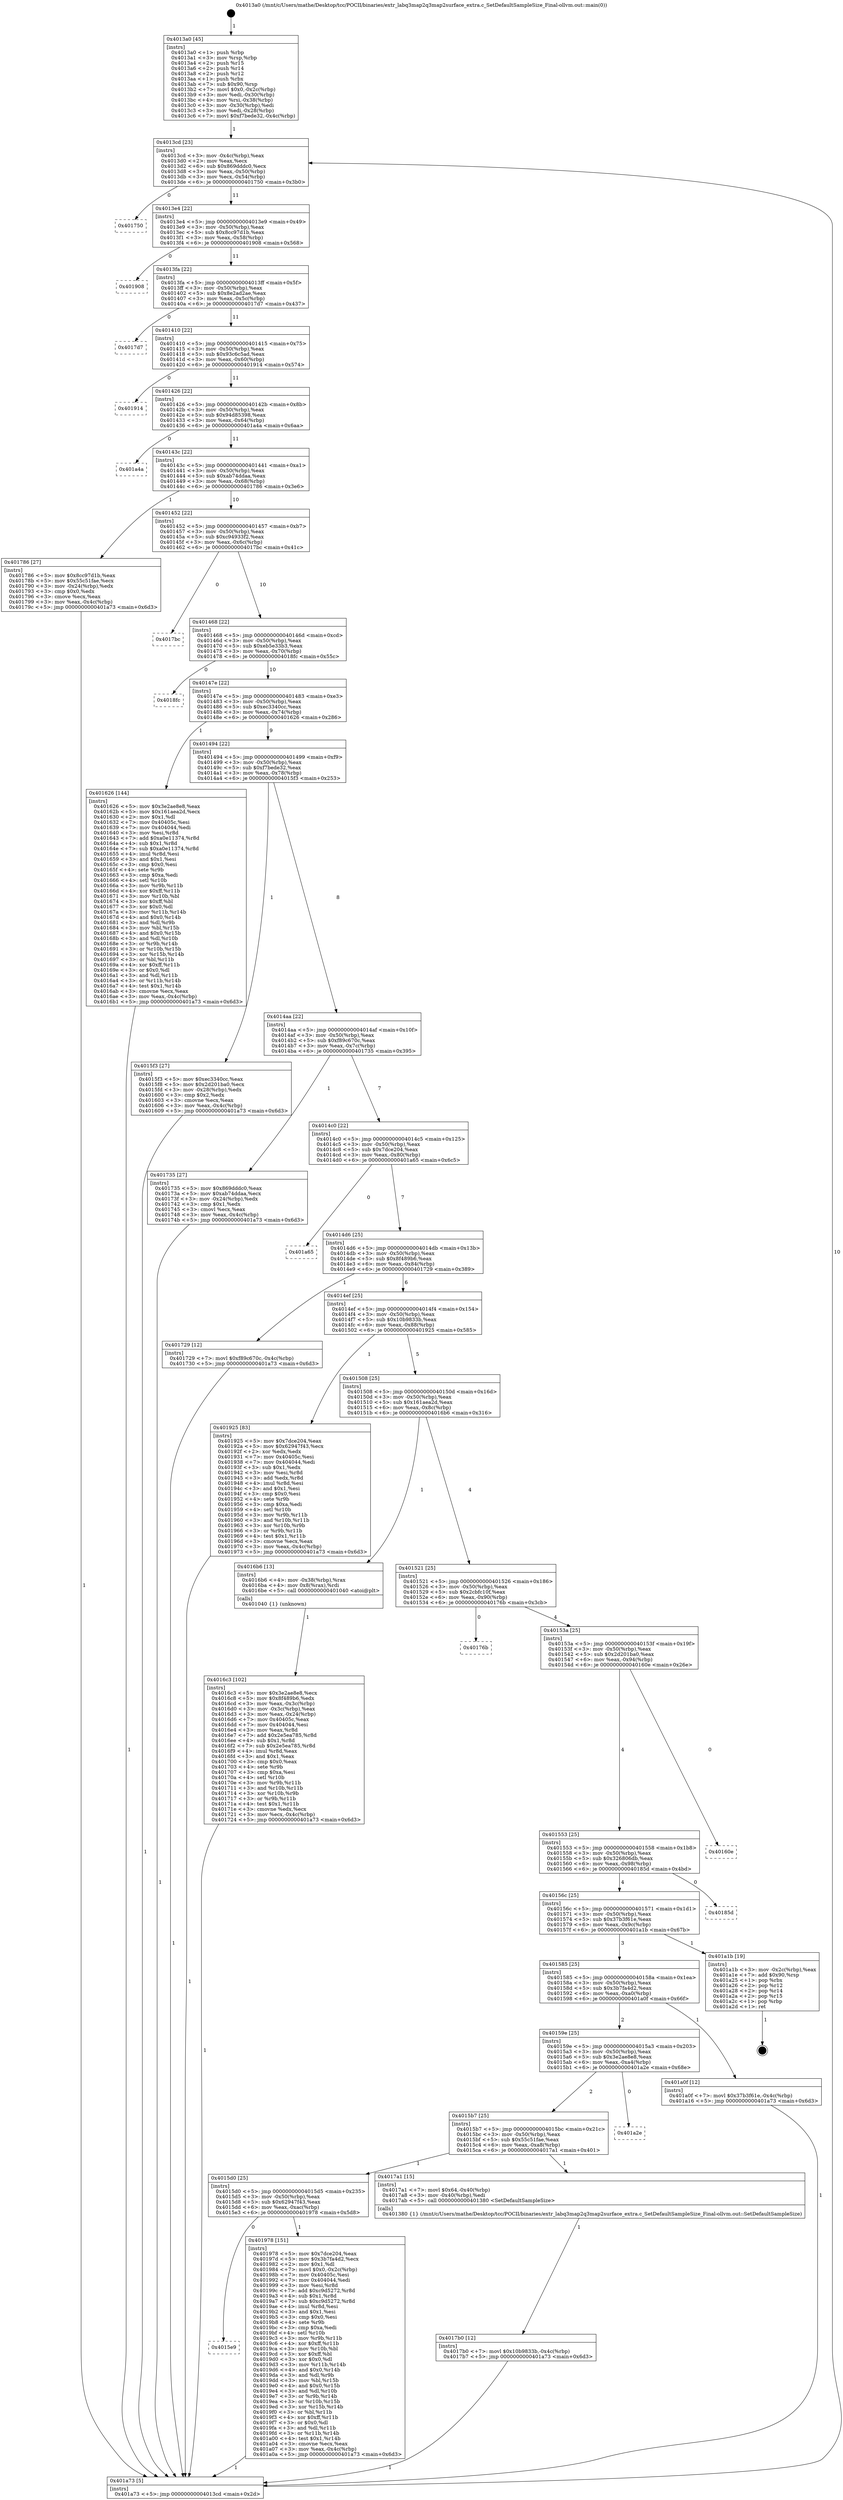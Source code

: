 digraph "0x4013a0" {
  label = "0x4013a0 (/mnt/c/Users/mathe/Desktop/tcc/POCII/binaries/extr_labq3map2q3map2surface_extra.c_SetDefaultSampleSize_Final-ollvm.out::main(0))"
  labelloc = "t"
  node[shape=record]

  Entry [label="",width=0.3,height=0.3,shape=circle,fillcolor=black,style=filled]
  "0x4013cd" [label="{
     0x4013cd [23]\l
     | [instrs]\l
     &nbsp;&nbsp;0x4013cd \<+3\>: mov -0x4c(%rbp),%eax\l
     &nbsp;&nbsp;0x4013d0 \<+2\>: mov %eax,%ecx\l
     &nbsp;&nbsp;0x4013d2 \<+6\>: sub $0x869dddc0,%ecx\l
     &nbsp;&nbsp;0x4013d8 \<+3\>: mov %eax,-0x50(%rbp)\l
     &nbsp;&nbsp;0x4013db \<+3\>: mov %ecx,-0x54(%rbp)\l
     &nbsp;&nbsp;0x4013de \<+6\>: je 0000000000401750 \<main+0x3b0\>\l
  }"]
  "0x401750" [label="{
     0x401750\l
  }", style=dashed]
  "0x4013e4" [label="{
     0x4013e4 [22]\l
     | [instrs]\l
     &nbsp;&nbsp;0x4013e4 \<+5\>: jmp 00000000004013e9 \<main+0x49\>\l
     &nbsp;&nbsp;0x4013e9 \<+3\>: mov -0x50(%rbp),%eax\l
     &nbsp;&nbsp;0x4013ec \<+5\>: sub $0x8cc97d1b,%eax\l
     &nbsp;&nbsp;0x4013f1 \<+3\>: mov %eax,-0x58(%rbp)\l
     &nbsp;&nbsp;0x4013f4 \<+6\>: je 0000000000401908 \<main+0x568\>\l
  }"]
  Exit [label="",width=0.3,height=0.3,shape=circle,fillcolor=black,style=filled,peripheries=2]
  "0x401908" [label="{
     0x401908\l
  }", style=dashed]
  "0x4013fa" [label="{
     0x4013fa [22]\l
     | [instrs]\l
     &nbsp;&nbsp;0x4013fa \<+5\>: jmp 00000000004013ff \<main+0x5f\>\l
     &nbsp;&nbsp;0x4013ff \<+3\>: mov -0x50(%rbp),%eax\l
     &nbsp;&nbsp;0x401402 \<+5\>: sub $0x8e2ad2ae,%eax\l
     &nbsp;&nbsp;0x401407 \<+3\>: mov %eax,-0x5c(%rbp)\l
     &nbsp;&nbsp;0x40140a \<+6\>: je 00000000004017d7 \<main+0x437\>\l
  }"]
  "0x4015e9" [label="{
     0x4015e9\l
  }", style=dashed]
  "0x4017d7" [label="{
     0x4017d7\l
  }", style=dashed]
  "0x401410" [label="{
     0x401410 [22]\l
     | [instrs]\l
     &nbsp;&nbsp;0x401410 \<+5\>: jmp 0000000000401415 \<main+0x75\>\l
     &nbsp;&nbsp;0x401415 \<+3\>: mov -0x50(%rbp),%eax\l
     &nbsp;&nbsp;0x401418 \<+5\>: sub $0x93c6c5ad,%eax\l
     &nbsp;&nbsp;0x40141d \<+3\>: mov %eax,-0x60(%rbp)\l
     &nbsp;&nbsp;0x401420 \<+6\>: je 0000000000401914 \<main+0x574\>\l
  }"]
  "0x401978" [label="{
     0x401978 [151]\l
     | [instrs]\l
     &nbsp;&nbsp;0x401978 \<+5\>: mov $0x7dce204,%eax\l
     &nbsp;&nbsp;0x40197d \<+5\>: mov $0x3b7fa4d2,%ecx\l
     &nbsp;&nbsp;0x401982 \<+2\>: mov $0x1,%dl\l
     &nbsp;&nbsp;0x401984 \<+7\>: movl $0x0,-0x2c(%rbp)\l
     &nbsp;&nbsp;0x40198b \<+7\>: mov 0x40405c,%esi\l
     &nbsp;&nbsp;0x401992 \<+7\>: mov 0x404044,%edi\l
     &nbsp;&nbsp;0x401999 \<+3\>: mov %esi,%r8d\l
     &nbsp;&nbsp;0x40199c \<+7\>: add $0xc9d5272,%r8d\l
     &nbsp;&nbsp;0x4019a3 \<+4\>: sub $0x1,%r8d\l
     &nbsp;&nbsp;0x4019a7 \<+7\>: sub $0xc9d5272,%r8d\l
     &nbsp;&nbsp;0x4019ae \<+4\>: imul %r8d,%esi\l
     &nbsp;&nbsp;0x4019b2 \<+3\>: and $0x1,%esi\l
     &nbsp;&nbsp;0x4019b5 \<+3\>: cmp $0x0,%esi\l
     &nbsp;&nbsp;0x4019b8 \<+4\>: sete %r9b\l
     &nbsp;&nbsp;0x4019bc \<+3\>: cmp $0xa,%edi\l
     &nbsp;&nbsp;0x4019bf \<+4\>: setl %r10b\l
     &nbsp;&nbsp;0x4019c3 \<+3\>: mov %r9b,%r11b\l
     &nbsp;&nbsp;0x4019c6 \<+4\>: xor $0xff,%r11b\l
     &nbsp;&nbsp;0x4019ca \<+3\>: mov %r10b,%bl\l
     &nbsp;&nbsp;0x4019cd \<+3\>: xor $0xff,%bl\l
     &nbsp;&nbsp;0x4019d0 \<+3\>: xor $0x0,%dl\l
     &nbsp;&nbsp;0x4019d3 \<+3\>: mov %r11b,%r14b\l
     &nbsp;&nbsp;0x4019d6 \<+4\>: and $0x0,%r14b\l
     &nbsp;&nbsp;0x4019da \<+3\>: and %dl,%r9b\l
     &nbsp;&nbsp;0x4019dd \<+3\>: mov %bl,%r15b\l
     &nbsp;&nbsp;0x4019e0 \<+4\>: and $0x0,%r15b\l
     &nbsp;&nbsp;0x4019e4 \<+3\>: and %dl,%r10b\l
     &nbsp;&nbsp;0x4019e7 \<+3\>: or %r9b,%r14b\l
     &nbsp;&nbsp;0x4019ea \<+3\>: or %r10b,%r15b\l
     &nbsp;&nbsp;0x4019ed \<+3\>: xor %r15b,%r14b\l
     &nbsp;&nbsp;0x4019f0 \<+3\>: or %bl,%r11b\l
     &nbsp;&nbsp;0x4019f3 \<+4\>: xor $0xff,%r11b\l
     &nbsp;&nbsp;0x4019f7 \<+3\>: or $0x0,%dl\l
     &nbsp;&nbsp;0x4019fa \<+3\>: and %dl,%r11b\l
     &nbsp;&nbsp;0x4019fd \<+3\>: or %r11b,%r14b\l
     &nbsp;&nbsp;0x401a00 \<+4\>: test $0x1,%r14b\l
     &nbsp;&nbsp;0x401a04 \<+3\>: cmovne %ecx,%eax\l
     &nbsp;&nbsp;0x401a07 \<+3\>: mov %eax,-0x4c(%rbp)\l
     &nbsp;&nbsp;0x401a0a \<+5\>: jmp 0000000000401a73 \<main+0x6d3\>\l
  }"]
  "0x401914" [label="{
     0x401914\l
  }", style=dashed]
  "0x401426" [label="{
     0x401426 [22]\l
     | [instrs]\l
     &nbsp;&nbsp;0x401426 \<+5\>: jmp 000000000040142b \<main+0x8b\>\l
     &nbsp;&nbsp;0x40142b \<+3\>: mov -0x50(%rbp),%eax\l
     &nbsp;&nbsp;0x40142e \<+5\>: sub $0x94d85398,%eax\l
     &nbsp;&nbsp;0x401433 \<+3\>: mov %eax,-0x64(%rbp)\l
     &nbsp;&nbsp;0x401436 \<+6\>: je 0000000000401a4a \<main+0x6aa\>\l
  }"]
  "0x4017b0" [label="{
     0x4017b0 [12]\l
     | [instrs]\l
     &nbsp;&nbsp;0x4017b0 \<+7\>: movl $0x10b9833b,-0x4c(%rbp)\l
     &nbsp;&nbsp;0x4017b7 \<+5\>: jmp 0000000000401a73 \<main+0x6d3\>\l
  }"]
  "0x401a4a" [label="{
     0x401a4a\l
  }", style=dashed]
  "0x40143c" [label="{
     0x40143c [22]\l
     | [instrs]\l
     &nbsp;&nbsp;0x40143c \<+5\>: jmp 0000000000401441 \<main+0xa1\>\l
     &nbsp;&nbsp;0x401441 \<+3\>: mov -0x50(%rbp),%eax\l
     &nbsp;&nbsp;0x401444 \<+5\>: sub $0xab74ddaa,%eax\l
     &nbsp;&nbsp;0x401449 \<+3\>: mov %eax,-0x68(%rbp)\l
     &nbsp;&nbsp;0x40144c \<+6\>: je 0000000000401786 \<main+0x3e6\>\l
  }"]
  "0x4015d0" [label="{
     0x4015d0 [25]\l
     | [instrs]\l
     &nbsp;&nbsp;0x4015d0 \<+5\>: jmp 00000000004015d5 \<main+0x235\>\l
     &nbsp;&nbsp;0x4015d5 \<+3\>: mov -0x50(%rbp),%eax\l
     &nbsp;&nbsp;0x4015d8 \<+5\>: sub $0x62947f43,%eax\l
     &nbsp;&nbsp;0x4015dd \<+6\>: mov %eax,-0xac(%rbp)\l
     &nbsp;&nbsp;0x4015e3 \<+6\>: je 0000000000401978 \<main+0x5d8\>\l
  }"]
  "0x401786" [label="{
     0x401786 [27]\l
     | [instrs]\l
     &nbsp;&nbsp;0x401786 \<+5\>: mov $0x8cc97d1b,%eax\l
     &nbsp;&nbsp;0x40178b \<+5\>: mov $0x55c51fae,%ecx\l
     &nbsp;&nbsp;0x401790 \<+3\>: mov -0x24(%rbp),%edx\l
     &nbsp;&nbsp;0x401793 \<+3\>: cmp $0x0,%edx\l
     &nbsp;&nbsp;0x401796 \<+3\>: cmove %ecx,%eax\l
     &nbsp;&nbsp;0x401799 \<+3\>: mov %eax,-0x4c(%rbp)\l
     &nbsp;&nbsp;0x40179c \<+5\>: jmp 0000000000401a73 \<main+0x6d3\>\l
  }"]
  "0x401452" [label="{
     0x401452 [22]\l
     | [instrs]\l
     &nbsp;&nbsp;0x401452 \<+5\>: jmp 0000000000401457 \<main+0xb7\>\l
     &nbsp;&nbsp;0x401457 \<+3\>: mov -0x50(%rbp),%eax\l
     &nbsp;&nbsp;0x40145a \<+5\>: sub $0xc94933f2,%eax\l
     &nbsp;&nbsp;0x40145f \<+3\>: mov %eax,-0x6c(%rbp)\l
     &nbsp;&nbsp;0x401462 \<+6\>: je 00000000004017bc \<main+0x41c\>\l
  }"]
  "0x4017a1" [label="{
     0x4017a1 [15]\l
     | [instrs]\l
     &nbsp;&nbsp;0x4017a1 \<+7\>: movl $0x64,-0x40(%rbp)\l
     &nbsp;&nbsp;0x4017a8 \<+3\>: mov -0x40(%rbp),%edi\l
     &nbsp;&nbsp;0x4017ab \<+5\>: call 0000000000401380 \<SetDefaultSampleSize\>\l
     | [calls]\l
     &nbsp;&nbsp;0x401380 \{1\} (/mnt/c/Users/mathe/Desktop/tcc/POCII/binaries/extr_labq3map2q3map2surface_extra.c_SetDefaultSampleSize_Final-ollvm.out::SetDefaultSampleSize)\l
  }"]
  "0x4017bc" [label="{
     0x4017bc\l
  }", style=dashed]
  "0x401468" [label="{
     0x401468 [22]\l
     | [instrs]\l
     &nbsp;&nbsp;0x401468 \<+5\>: jmp 000000000040146d \<main+0xcd\>\l
     &nbsp;&nbsp;0x40146d \<+3\>: mov -0x50(%rbp),%eax\l
     &nbsp;&nbsp;0x401470 \<+5\>: sub $0xeb5e33b3,%eax\l
     &nbsp;&nbsp;0x401475 \<+3\>: mov %eax,-0x70(%rbp)\l
     &nbsp;&nbsp;0x401478 \<+6\>: je 00000000004018fc \<main+0x55c\>\l
  }"]
  "0x4015b7" [label="{
     0x4015b7 [25]\l
     | [instrs]\l
     &nbsp;&nbsp;0x4015b7 \<+5\>: jmp 00000000004015bc \<main+0x21c\>\l
     &nbsp;&nbsp;0x4015bc \<+3\>: mov -0x50(%rbp),%eax\l
     &nbsp;&nbsp;0x4015bf \<+5\>: sub $0x55c51fae,%eax\l
     &nbsp;&nbsp;0x4015c4 \<+6\>: mov %eax,-0xa8(%rbp)\l
     &nbsp;&nbsp;0x4015ca \<+6\>: je 00000000004017a1 \<main+0x401\>\l
  }"]
  "0x4018fc" [label="{
     0x4018fc\l
  }", style=dashed]
  "0x40147e" [label="{
     0x40147e [22]\l
     | [instrs]\l
     &nbsp;&nbsp;0x40147e \<+5\>: jmp 0000000000401483 \<main+0xe3\>\l
     &nbsp;&nbsp;0x401483 \<+3\>: mov -0x50(%rbp),%eax\l
     &nbsp;&nbsp;0x401486 \<+5\>: sub $0xec3340cc,%eax\l
     &nbsp;&nbsp;0x40148b \<+3\>: mov %eax,-0x74(%rbp)\l
     &nbsp;&nbsp;0x40148e \<+6\>: je 0000000000401626 \<main+0x286\>\l
  }"]
  "0x401a2e" [label="{
     0x401a2e\l
  }", style=dashed]
  "0x401626" [label="{
     0x401626 [144]\l
     | [instrs]\l
     &nbsp;&nbsp;0x401626 \<+5\>: mov $0x3e2ae8e8,%eax\l
     &nbsp;&nbsp;0x40162b \<+5\>: mov $0x161aea2d,%ecx\l
     &nbsp;&nbsp;0x401630 \<+2\>: mov $0x1,%dl\l
     &nbsp;&nbsp;0x401632 \<+7\>: mov 0x40405c,%esi\l
     &nbsp;&nbsp;0x401639 \<+7\>: mov 0x404044,%edi\l
     &nbsp;&nbsp;0x401640 \<+3\>: mov %esi,%r8d\l
     &nbsp;&nbsp;0x401643 \<+7\>: add $0xa0e11374,%r8d\l
     &nbsp;&nbsp;0x40164a \<+4\>: sub $0x1,%r8d\l
     &nbsp;&nbsp;0x40164e \<+7\>: sub $0xa0e11374,%r8d\l
     &nbsp;&nbsp;0x401655 \<+4\>: imul %r8d,%esi\l
     &nbsp;&nbsp;0x401659 \<+3\>: and $0x1,%esi\l
     &nbsp;&nbsp;0x40165c \<+3\>: cmp $0x0,%esi\l
     &nbsp;&nbsp;0x40165f \<+4\>: sete %r9b\l
     &nbsp;&nbsp;0x401663 \<+3\>: cmp $0xa,%edi\l
     &nbsp;&nbsp;0x401666 \<+4\>: setl %r10b\l
     &nbsp;&nbsp;0x40166a \<+3\>: mov %r9b,%r11b\l
     &nbsp;&nbsp;0x40166d \<+4\>: xor $0xff,%r11b\l
     &nbsp;&nbsp;0x401671 \<+3\>: mov %r10b,%bl\l
     &nbsp;&nbsp;0x401674 \<+3\>: xor $0xff,%bl\l
     &nbsp;&nbsp;0x401677 \<+3\>: xor $0x0,%dl\l
     &nbsp;&nbsp;0x40167a \<+3\>: mov %r11b,%r14b\l
     &nbsp;&nbsp;0x40167d \<+4\>: and $0x0,%r14b\l
     &nbsp;&nbsp;0x401681 \<+3\>: and %dl,%r9b\l
     &nbsp;&nbsp;0x401684 \<+3\>: mov %bl,%r15b\l
     &nbsp;&nbsp;0x401687 \<+4\>: and $0x0,%r15b\l
     &nbsp;&nbsp;0x40168b \<+3\>: and %dl,%r10b\l
     &nbsp;&nbsp;0x40168e \<+3\>: or %r9b,%r14b\l
     &nbsp;&nbsp;0x401691 \<+3\>: or %r10b,%r15b\l
     &nbsp;&nbsp;0x401694 \<+3\>: xor %r15b,%r14b\l
     &nbsp;&nbsp;0x401697 \<+3\>: or %bl,%r11b\l
     &nbsp;&nbsp;0x40169a \<+4\>: xor $0xff,%r11b\l
     &nbsp;&nbsp;0x40169e \<+3\>: or $0x0,%dl\l
     &nbsp;&nbsp;0x4016a1 \<+3\>: and %dl,%r11b\l
     &nbsp;&nbsp;0x4016a4 \<+3\>: or %r11b,%r14b\l
     &nbsp;&nbsp;0x4016a7 \<+4\>: test $0x1,%r14b\l
     &nbsp;&nbsp;0x4016ab \<+3\>: cmovne %ecx,%eax\l
     &nbsp;&nbsp;0x4016ae \<+3\>: mov %eax,-0x4c(%rbp)\l
     &nbsp;&nbsp;0x4016b1 \<+5\>: jmp 0000000000401a73 \<main+0x6d3\>\l
  }"]
  "0x401494" [label="{
     0x401494 [22]\l
     | [instrs]\l
     &nbsp;&nbsp;0x401494 \<+5\>: jmp 0000000000401499 \<main+0xf9\>\l
     &nbsp;&nbsp;0x401499 \<+3\>: mov -0x50(%rbp),%eax\l
     &nbsp;&nbsp;0x40149c \<+5\>: sub $0xf7bede32,%eax\l
     &nbsp;&nbsp;0x4014a1 \<+3\>: mov %eax,-0x78(%rbp)\l
     &nbsp;&nbsp;0x4014a4 \<+6\>: je 00000000004015f3 \<main+0x253\>\l
  }"]
  "0x40159e" [label="{
     0x40159e [25]\l
     | [instrs]\l
     &nbsp;&nbsp;0x40159e \<+5\>: jmp 00000000004015a3 \<main+0x203\>\l
     &nbsp;&nbsp;0x4015a3 \<+3\>: mov -0x50(%rbp),%eax\l
     &nbsp;&nbsp;0x4015a6 \<+5\>: sub $0x3e2ae8e8,%eax\l
     &nbsp;&nbsp;0x4015ab \<+6\>: mov %eax,-0xa4(%rbp)\l
     &nbsp;&nbsp;0x4015b1 \<+6\>: je 0000000000401a2e \<main+0x68e\>\l
  }"]
  "0x4015f3" [label="{
     0x4015f3 [27]\l
     | [instrs]\l
     &nbsp;&nbsp;0x4015f3 \<+5\>: mov $0xec3340cc,%eax\l
     &nbsp;&nbsp;0x4015f8 \<+5\>: mov $0x2d201ba0,%ecx\l
     &nbsp;&nbsp;0x4015fd \<+3\>: mov -0x28(%rbp),%edx\l
     &nbsp;&nbsp;0x401600 \<+3\>: cmp $0x2,%edx\l
     &nbsp;&nbsp;0x401603 \<+3\>: cmovne %ecx,%eax\l
     &nbsp;&nbsp;0x401606 \<+3\>: mov %eax,-0x4c(%rbp)\l
     &nbsp;&nbsp;0x401609 \<+5\>: jmp 0000000000401a73 \<main+0x6d3\>\l
  }"]
  "0x4014aa" [label="{
     0x4014aa [22]\l
     | [instrs]\l
     &nbsp;&nbsp;0x4014aa \<+5\>: jmp 00000000004014af \<main+0x10f\>\l
     &nbsp;&nbsp;0x4014af \<+3\>: mov -0x50(%rbp),%eax\l
     &nbsp;&nbsp;0x4014b2 \<+5\>: sub $0xf89c670c,%eax\l
     &nbsp;&nbsp;0x4014b7 \<+3\>: mov %eax,-0x7c(%rbp)\l
     &nbsp;&nbsp;0x4014ba \<+6\>: je 0000000000401735 \<main+0x395\>\l
  }"]
  "0x401a73" [label="{
     0x401a73 [5]\l
     | [instrs]\l
     &nbsp;&nbsp;0x401a73 \<+5\>: jmp 00000000004013cd \<main+0x2d\>\l
  }"]
  "0x4013a0" [label="{
     0x4013a0 [45]\l
     | [instrs]\l
     &nbsp;&nbsp;0x4013a0 \<+1\>: push %rbp\l
     &nbsp;&nbsp;0x4013a1 \<+3\>: mov %rsp,%rbp\l
     &nbsp;&nbsp;0x4013a4 \<+2\>: push %r15\l
     &nbsp;&nbsp;0x4013a6 \<+2\>: push %r14\l
     &nbsp;&nbsp;0x4013a8 \<+2\>: push %r12\l
     &nbsp;&nbsp;0x4013aa \<+1\>: push %rbx\l
     &nbsp;&nbsp;0x4013ab \<+7\>: sub $0x90,%rsp\l
     &nbsp;&nbsp;0x4013b2 \<+7\>: movl $0x0,-0x2c(%rbp)\l
     &nbsp;&nbsp;0x4013b9 \<+3\>: mov %edi,-0x30(%rbp)\l
     &nbsp;&nbsp;0x4013bc \<+4\>: mov %rsi,-0x38(%rbp)\l
     &nbsp;&nbsp;0x4013c0 \<+3\>: mov -0x30(%rbp),%edi\l
     &nbsp;&nbsp;0x4013c3 \<+3\>: mov %edi,-0x28(%rbp)\l
     &nbsp;&nbsp;0x4013c6 \<+7\>: movl $0xf7bede32,-0x4c(%rbp)\l
  }"]
  "0x401a0f" [label="{
     0x401a0f [12]\l
     | [instrs]\l
     &nbsp;&nbsp;0x401a0f \<+7\>: movl $0x37b3f61e,-0x4c(%rbp)\l
     &nbsp;&nbsp;0x401a16 \<+5\>: jmp 0000000000401a73 \<main+0x6d3\>\l
  }"]
  "0x401735" [label="{
     0x401735 [27]\l
     | [instrs]\l
     &nbsp;&nbsp;0x401735 \<+5\>: mov $0x869dddc0,%eax\l
     &nbsp;&nbsp;0x40173a \<+5\>: mov $0xab74ddaa,%ecx\l
     &nbsp;&nbsp;0x40173f \<+3\>: mov -0x24(%rbp),%edx\l
     &nbsp;&nbsp;0x401742 \<+3\>: cmp $0x1,%edx\l
     &nbsp;&nbsp;0x401745 \<+3\>: cmovl %ecx,%eax\l
     &nbsp;&nbsp;0x401748 \<+3\>: mov %eax,-0x4c(%rbp)\l
     &nbsp;&nbsp;0x40174b \<+5\>: jmp 0000000000401a73 \<main+0x6d3\>\l
  }"]
  "0x4014c0" [label="{
     0x4014c0 [22]\l
     | [instrs]\l
     &nbsp;&nbsp;0x4014c0 \<+5\>: jmp 00000000004014c5 \<main+0x125\>\l
     &nbsp;&nbsp;0x4014c5 \<+3\>: mov -0x50(%rbp),%eax\l
     &nbsp;&nbsp;0x4014c8 \<+5\>: sub $0x7dce204,%eax\l
     &nbsp;&nbsp;0x4014cd \<+3\>: mov %eax,-0x80(%rbp)\l
     &nbsp;&nbsp;0x4014d0 \<+6\>: je 0000000000401a65 \<main+0x6c5\>\l
  }"]
  "0x401585" [label="{
     0x401585 [25]\l
     | [instrs]\l
     &nbsp;&nbsp;0x401585 \<+5\>: jmp 000000000040158a \<main+0x1ea\>\l
     &nbsp;&nbsp;0x40158a \<+3\>: mov -0x50(%rbp),%eax\l
     &nbsp;&nbsp;0x40158d \<+5\>: sub $0x3b7fa4d2,%eax\l
     &nbsp;&nbsp;0x401592 \<+6\>: mov %eax,-0xa0(%rbp)\l
     &nbsp;&nbsp;0x401598 \<+6\>: je 0000000000401a0f \<main+0x66f\>\l
  }"]
  "0x401a65" [label="{
     0x401a65\l
  }", style=dashed]
  "0x4014d6" [label="{
     0x4014d6 [25]\l
     | [instrs]\l
     &nbsp;&nbsp;0x4014d6 \<+5\>: jmp 00000000004014db \<main+0x13b\>\l
     &nbsp;&nbsp;0x4014db \<+3\>: mov -0x50(%rbp),%eax\l
     &nbsp;&nbsp;0x4014de \<+5\>: sub $0x8f489b6,%eax\l
     &nbsp;&nbsp;0x4014e3 \<+6\>: mov %eax,-0x84(%rbp)\l
     &nbsp;&nbsp;0x4014e9 \<+6\>: je 0000000000401729 \<main+0x389\>\l
  }"]
  "0x401a1b" [label="{
     0x401a1b [19]\l
     | [instrs]\l
     &nbsp;&nbsp;0x401a1b \<+3\>: mov -0x2c(%rbp),%eax\l
     &nbsp;&nbsp;0x401a1e \<+7\>: add $0x90,%rsp\l
     &nbsp;&nbsp;0x401a25 \<+1\>: pop %rbx\l
     &nbsp;&nbsp;0x401a26 \<+2\>: pop %r12\l
     &nbsp;&nbsp;0x401a28 \<+2\>: pop %r14\l
     &nbsp;&nbsp;0x401a2a \<+2\>: pop %r15\l
     &nbsp;&nbsp;0x401a2c \<+1\>: pop %rbp\l
     &nbsp;&nbsp;0x401a2d \<+1\>: ret\l
  }"]
  "0x401729" [label="{
     0x401729 [12]\l
     | [instrs]\l
     &nbsp;&nbsp;0x401729 \<+7\>: movl $0xf89c670c,-0x4c(%rbp)\l
     &nbsp;&nbsp;0x401730 \<+5\>: jmp 0000000000401a73 \<main+0x6d3\>\l
  }"]
  "0x4014ef" [label="{
     0x4014ef [25]\l
     | [instrs]\l
     &nbsp;&nbsp;0x4014ef \<+5\>: jmp 00000000004014f4 \<main+0x154\>\l
     &nbsp;&nbsp;0x4014f4 \<+3\>: mov -0x50(%rbp),%eax\l
     &nbsp;&nbsp;0x4014f7 \<+5\>: sub $0x10b9833b,%eax\l
     &nbsp;&nbsp;0x4014fc \<+6\>: mov %eax,-0x88(%rbp)\l
     &nbsp;&nbsp;0x401502 \<+6\>: je 0000000000401925 \<main+0x585\>\l
  }"]
  "0x40156c" [label="{
     0x40156c [25]\l
     | [instrs]\l
     &nbsp;&nbsp;0x40156c \<+5\>: jmp 0000000000401571 \<main+0x1d1\>\l
     &nbsp;&nbsp;0x401571 \<+3\>: mov -0x50(%rbp),%eax\l
     &nbsp;&nbsp;0x401574 \<+5\>: sub $0x37b3f61e,%eax\l
     &nbsp;&nbsp;0x401579 \<+6\>: mov %eax,-0x9c(%rbp)\l
     &nbsp;&nbsp;0x40157f \<+6\>: je 0000000000401a1b \<main+0x67b\>\l
  }"]
  "0x401925" [label="{
     0x401925 [83]\l
     | [instrs]\l
     &nbsp;&nbsp;0x401925 \<+5\>: mov $0x7dce204,%eax\l
     &nbsp;&nbsp;0x40192a \<+5\>: mov $0x62947f43,%ecx\l
     &nbsp;&nbsp;0x40192f \<+2\>: xor %edx,%edx\l
     &nbsp;&nbsp;0x401931 \<+7\>: mov 0x40405c,%esi\l
     &nbsp;&nbsp;0x401938 \<+7\>: mov 0x404044,%edi\l
     &nbsp;&nbsp;0x40193f \<+3\>: sub $0x1,%edx\l
     &nbsp;&nbsp;0x401942 \<+3\>: mov %esi,%r8d\l
     &nbsp;&nbsp;0x401945 \<+3\>: add %edx,%r8d\l
     &nbsp;&nbsp;0x401948 \<+4\>: imul %r8d,%esi\l
     &nbsp;&nbsp;0x40194c \<+3\>: and $0x1,%esi\l
     &nbsp;&nbsp;0x40194f \<+3\>: cmp $0x0,%esi\l
     &nbsp;&nbsp;0x401952 \<+4\>: sete %r9b\l
     &nbsp;&nbsp;0x401956 \<+3\>: cmp $0xa,%edi\l
     &nbsp;&nbsp;0x401959 \<+4\>: setl %r10b\l
     &nbsp;&nbsp;0x40195d \<+3\>: mov %r9b,%r11b\l
     &nbsp;&nbsp;0x401960 \<+3\>: and %r10b,%r11b\l
     &nbsp;&nbsp;0x401963 \<+3\>: xor %r10b,%r9b\l
     &nbsp;&nbsp;0x401966 \<+3\>: or %r9b,%r11b\l
     &nbsp;&nbsp;0x401969 \<+4\>: test $0x1,%r11b\l
     &nbsp;&nbsp;0x40196d \<+3\>: cmovne %ecx,%eax\l
     &nbsp;&nbsp;0x401970 \<+3\>: mov %eax,-0x4c(%rbp)\l
     &nbsp;&nbsp;0x401973 \<+5\>: jmp 0000000000401a73 \<main+0x6d3\>\l
  }"]
  "0x401508" [label="{
     0x401508 [25]\l
     | [instrs]\l
     &nbsp;&nbsp;0x401508 \<+5\>: jmp 000000000040150d \<main+0x16d\>\l
     &nbsp;&nbsp;0x40150d \<+3\>: mov -0x50(%rbp),%eax\l
     &nbsp;&nbsp;0x401510 \<+5\>: sub $0x161aea2d,%eax\l
     &nbsp;&nbsp;0x401515 \<+6\>: mov %eax,-0x8c(%rbp)\l
     &nbsp;&nbsp;0x40151b \<+6\>: je 00000000004016b6 \<main+0x316\>\l
  }"]
  "0x40185d" [label="{
     0x40185d\l
  }", style=dashed]
  "0x4016b6" [label="{
     0x4016b6 [13]\l
     | [instrs]\l
     &nbsp;&nbsp;0x4016b6 \<+4\>: mov -0x38(%rbp),%rax\l
     &nbsp;&nbsp;0x4016ba \<+4\>: mov 0x8(%rax),%rdi\l
     &nbsp;&nbsp;0x4016be \<+5\>: call 0000000000401040 \<atoi@plt\>\l
     | [calls]\l
     &nbsp;&nbsp;0x401040 \{1\} (unknown)\l
  }"]
  "0x401521" [label="{
     0x401521 [25]\l
     | [instrs]\l
     &nbsp;&nbsp;0x401521 \<+5\>: jmp 0000000000401526 \<main+0x186\>\l
     &nbsp;&nbsp;0x401526 \<+3\>: mov -0x50(%rbp),%eax\l
     &nbsp;&nbsp;0x401529 \<+5\>: sub $0x2cbfc10f,%eax\l
     &nbsp;&nbsp;0x40152e \<+6\>: mov %eax,-0x90(%rbp)\l
     &nbsp;&nbsp;0x401534 \<+6\>: je 000000000040176b \<main+0x3cb\>\l
  }"]
  "0x4016c3" [label="{
     0x4016c3 [102]\l
     | [instrs]\l
     &nbsp;&nbsp;0x4016c3 \<+5\>: mov $0x3e2ae8e8,%ecx\l
     &nbsp;&nbsp;0x4016c8 \<+5\>: mov $0x8f489b6,%edx\l
     &nbsp;&nbsp;0x4016cd \<+3\>: mov %eax,-0x3c(%rbp)\l
     &nbsp;&nbsp;0x4016d0 \<+3\>: mov -0x3c(%rbp),%eax\l
     &nbsp;&nbsp;0x4016d3 \<+3\>: mov %eax,-0x24(%rbp)\l
     &nbsp;&nbsp;0x4016d6 \<+7\>: mov 0x40405c,%eax\l
     &nbsp;&nbsp;0x4016dd \<+7\>: mov 0x404044,%esi\l
     &nbsp;&nbsp;0x4016e4 \<+3\>: mov %eax,%r8d\l
     &nbsp;&nbsp;0x4016e7 \<+7\>: add $0x2e5ea785,%r8d\l
     &nbsp;&nbsp;0x4016ee \<+4\>: sub $0x1,%r8d\l
     &nbsp;&nbsp;0x4016f2 \<+7\>: sub $0x2e5ea785,%r8d\l
     &nbsp;&nbsp;0x4016f9 \<+4\>: imul %r8d,%eax\l
     &nbsp;&nbsp;0x4016fd \<+3\>: and $0x1,%eax\l
     &nbsp;&nbsp;0x401700 \<+3\>: cmp $0x0,%eax\l
     &nbsp;&nbsp;0x401703 \<+4\>: sete %r9b\l
     &nbsp;&nbsp;0x401707 \<+3\>: cmp $0xa,%esi\l
     &nbsp;&nbsp;0x40170a \<+4\>: setl %r10b\l
     &nbsp;&nbsp;0x40170e \<+3\>: mov %r9b,%r11b\l
     &nbsp;&nbsp;0x401711 \<+3\>: and %r10b,%r11b\l
     &nbsp;&nbsp;0x401714 \<+3\>: xor %r10b,%r9b\l
     &nbsp;&nbsp;0x401717 \<+3\>: or %r9b,%r11b\l
     &nbsp;&nbsp;0x40171a \<+4\>: test $0x1,%r11b\l
     &nbsp;&nbsp;0x40171e \<+3\>: cmovne %edx,%ecx\l
     &nbsp;&nbsp;0x401721 \<+3\>: mov %ecx,-0x4c(%rbp)\l
     &nbsp;&nbsp;0x401724 \<+5\>: jmp 0000000000401a73 \<main+0x6d3\>\l
  }"]
  "0x401553" [label="{
     0x401553 [25]\l
     | [instrs]\l
     &nbsp;&nbsp;0x401553 \<+5\>: jmp 0000000000401558 \<main+0x1b8\>\l
     &nbsp;&nbsp;0x401558 \<+3\>: mov -0x50(%rbp),%eax\l
     &nbsp;&nbsp;0x40155b \<+5\>: sub $0x326806db,%eax\l
     &nbsp;&nbsp;0x401560 \<+6\>: mov %eax,-0x98(%rbp)\l
     &nbsp;&nbsp;0x401566 \<+6\>: je 000000000040185d \<main+0x4bd\>\l
  }"]
  "0x40176b" [label="{
     0x40176b\l
  }", style=dashed]
  "0x40153a" [label="{
     0x40153a [25]\l
     | [instrs]\l
     &nbsp;&nbsp;0x40153a \<+5\>: jmp 000000000040153f \<main+0x19f\>\l
     &nbsp;&nbsp;0x40153f \<+3\>: mov -0x50(%rbp),%eax\l
     &nbsp;&nbsp;0x401542 \<+5\>: sub $0x2d201ba0,%eax\l
     &nbsp;&nbsp;0x401547 \<+6\>: mov %eax,-0x94(%rbp)\l
     &nbsp;&nbsp;0x40154d \<+6\>: je 000000000040160e \<main+0x26e\>\l
  }"]
  "0x40160e" [label="{
     0x40160e\l
  }", style=dashed]
  Entry -> "0x4013a0" [label=" 1"]
  "0x4013cd" -> "0x401750" [label=" 0"]
  "0x4013cd" -> "0x4013e4" [label=" 11"]
  "0x401a1b" -> Exit [label=" 1"]
  "0x4013e4" -> "0x401908" [label=" 0"]
  "0x4013e4" -> "0x4013fa" [label=" 11"]
  "0x401a0f" -> "0x401a73" [label=" 1"]
  "0x4013fa" -> "0x4017d7" [label=" 0"]
  "0x4013fa" -> "0x401410" [label=" 11"]
  "0x401978" -> "0x401a73" [label=" 1"]
  "0x401410" -> "0x401914" [label=" 0"]
  "0x401410" -> "0x401426" [label=" 11"]
  "0x4015d0" -> "0x4015e9" [label=" 0"]
  "0x401426" -> "0x401a4a" [label=" 0"]
  "0x401426" -> "0x40143c" [label=" 11"]
  "0x4015d0" -> "0x401978" [label=" 1"]
  "0x40143c" -> "0x401786" [label=" 1"]
  "0x40143c" -> "0x401452" [label=" 10"]
  "0x401925" -> "0x401a73" [label=" 1"]
  "0x401452" -> "0x4017bc" [label=" 0"]
  "0x401452" -> "0x401468" [label=" 10"]
  "0x4017b0" -> "0x401a73" [label=" 1"]
  "0x401468" -> "0x4018fc" [label=" 0"]
  "0x401468" -> "0x40147e" [label=" 10"]
  "0x4015b7" -> "0x4015d0" [label=" 1"]
  "0x40147e" -> "0x401626" [label=" 1"]
  "0x40147e" -> "0x401494" [label=" 9"]
  "0x4015b7" -> "0x4017a1" [label=" 1"]
  "0x401494" -> "0x4015f3" [label=" 1"]
  "0x401494" -> "0x4014aa" [label=" 8"]
  "0x4015f3" -> "0x401a73" [label=" 1"]
  "0x4013a0" -> "0x4013cd" [label=" 1"]
  "0x401a73" -> "0x4013cd" [label=" 10"]
  "0x401626" -> "0x401a73" [label=" 1"]
  "0x40159e" -> "0x4015b7" [label=" 2"]
  "0x4014aa" -> "0x401735" [label=" 1"]
  "0x4014aa" -> "0x4014c0" [label=" 7"]
  "0x40159e" -> "0x401a2e" [label=" 0"]
  "0x4014c0" -> "0x401a65" [label=" 0"]
  "0x4014c0" -> "0x4014d6" [label=" 7"]
  "0x401585" -> "0x40159e" [label=" 2"]
  "0x4014d6" -> "0x401729" [label=" 1"]
  "0x4014d6" -> "0x4014ef" [label=" 6"]
  "0x401585" -> "0x401a0f" [label=" 1"]
  "0x4014ef" -> "0x401925" [label=" 1"]
  "0x4014ef" -> "0x401508" [label=" 5"]
  "0x40156c" -> "0x401585" [label=" 3"]
  "0x401508" -> "0x4016b6" [label=" 1"]
  "0x401508" -> "0x401521" [label=" 4"]
  "0x4016b6" -> "0x4016c3" [label=" 1"]
  "0x4016c3" -> "0x401a73" [label=" 1"]
  "0x401729" -> "0x401a73" [label=" 1"]
  "0x401735" -> "0x401a73" [label=" 1"]
  "0x401786" -> "0x401a73" [label=" 1"]
  "0x40156c" -> "0x401a1b" [label=" 1"]
  "0x401521" -> "0x40176b" [label=" 0"]
  "0x401521" -> "0x40153a" [label=" 4"]
  "0x401553" -> "0x40156c" [label=" 4"]
  "0x40153a" -> "0x40160e" [label=" 0"]
  "0x40153a" -> "0x401553" [label=" 4"]
  "0x4017a1" -> "0x4017b0" [label=" 1"]
  "0x401553" -> "0x40185d" [label=" 0"]
}
